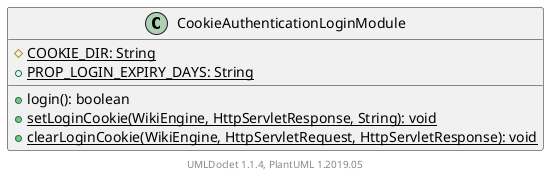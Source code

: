 @startuml

    class CookieAuthenticationLoginModule [[CookieAuthenticationLoginModule.html]] {
        {static} #COOKIE_DIR: String
        {static} +PROP_LOGIN_EXPIRY_DAYS: String
        +login(): boolean
        {static} +setLoginCookie(WikiEngine, HttpServletResponse, String): void
        {static} +clearLoginCookie(WikiEngine, HttpServletRequest, HttpServletResponse): void
    }


    center footer UMLDoclet 1.1.4, PlantUML 1.2019.05
@enduml
